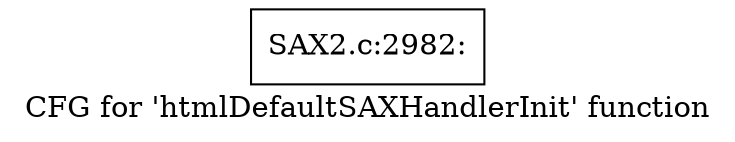 digraph "CFG for 'htmlDefaultSAXHandlerInit' function" {
	label="CFG for 'htmlDefaultSAXHandlerInit' function";

	Node0x42b79d0 [shape=record,label="{SAX2.c:2982:}"];
}
